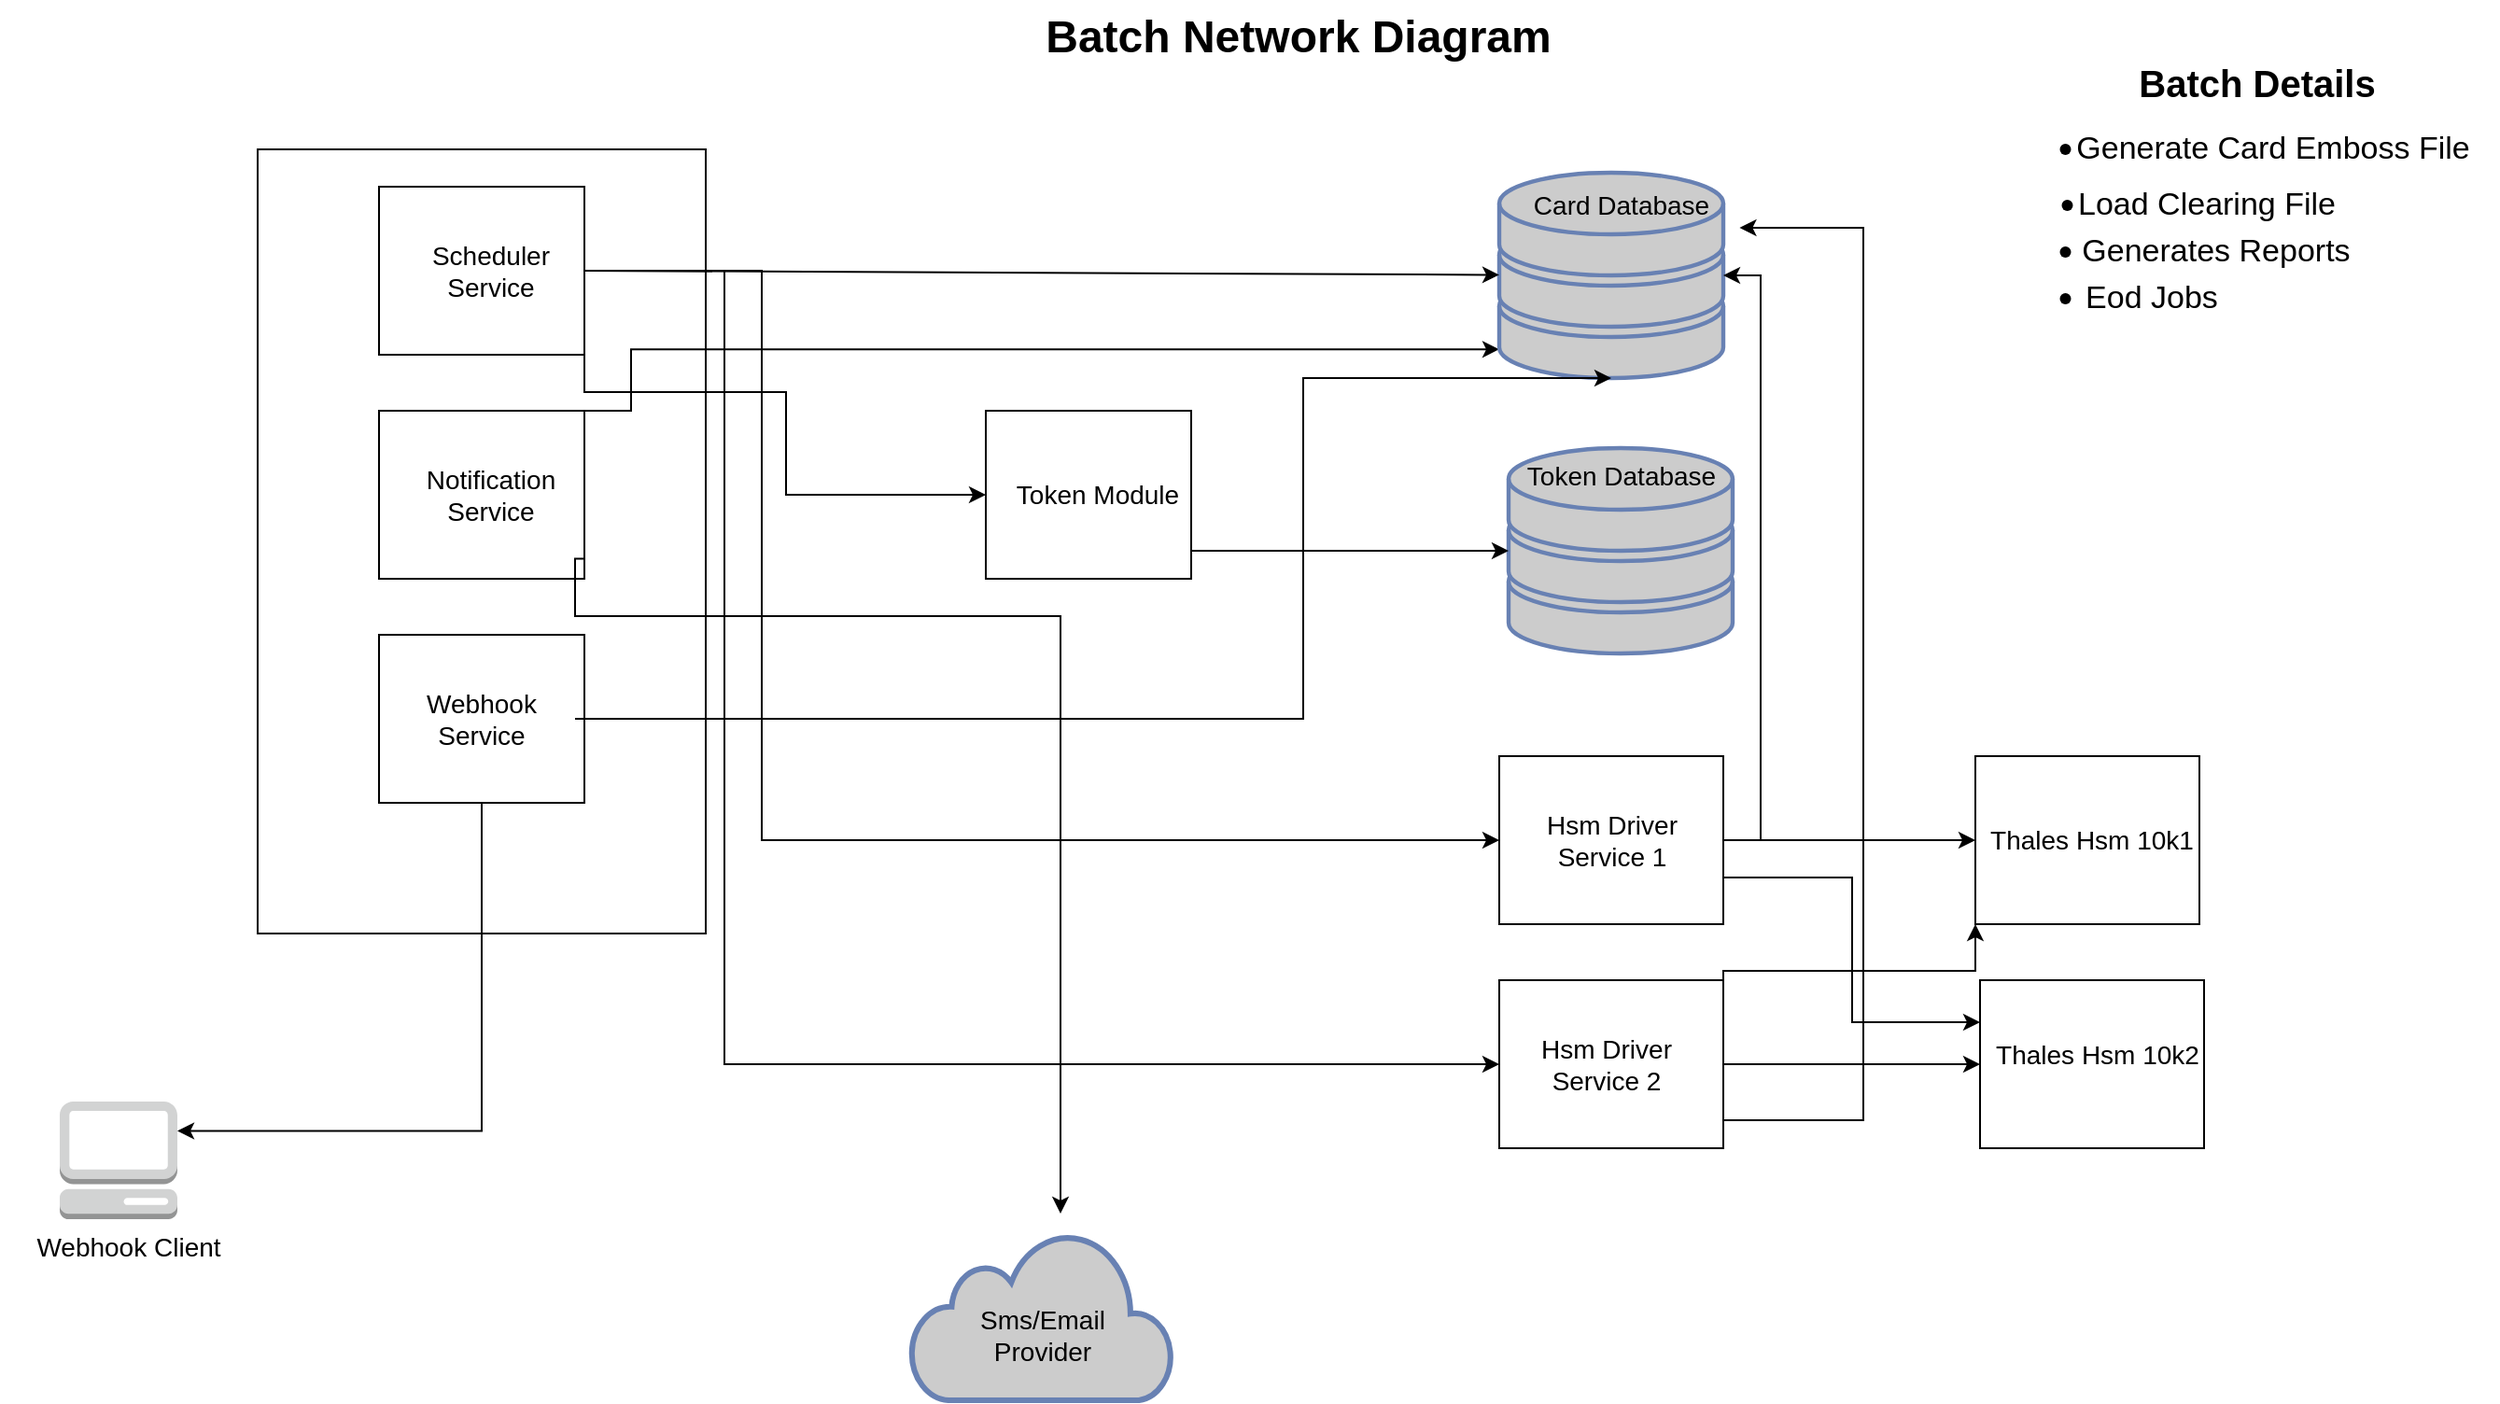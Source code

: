 <mxfile version="24.1.0" type="device">
  <diagram id="5e19ZycACNX_leYh8HEj" name="Sayfa -1">
    <mxGraphModel dx="1194" dy="662" grid="1" gridSize="10" guides="1" tooltips="1" connect="1" arrows="1" fold="1" page="1" pageScale="1" pageWidth="1654" pageHeight="1169" math="0" shadow="0">
      <root>
        <mxCell id="0" />
        <mxCell id="1" parent="0" />
        <mxCell id="6weRPcDpU1P9rH5oT9ui-3" value="Batch Network Diagram" style="text;strokeColor=none;fillColor=none;html=1;fontSize=24;fontStyle=1;verticalAlign=middle;align=center;" parent="1" vertex="1">
          <mxGeometry x="727" width="100" height="40" as="geometry" />
        </mxCell>
        <mxCell id="6weRPcDpU1P9rH5oT9ui-5" value="" style="outlineConnect=0;dashed=0;verticalLabelPosition=bottom;verticalAlign=top;align=center;html=1;shape=mxgraph.aws3.management_console;fillColor=#D2D3D3;gradientColor=none;" parent="1" vertex="1">
          <mxGeometry x="114" y="590" width="63" height="63" as="geometry" />
        </mxCell>
        <mxCell id="6weRPcDpU1P9rH5oT9ui-6" value="&lt;font style=&quot;font-size: 14px;&quot;&gt;Webhook Client&lt;/font&gt;" style="text;html=1;align=center;verticalAlign=middle;whiteSpace=wrap;rounded=0;" parent="1" vertex="1">
          <mxGeometry x="82" y="653" width="138" height="30" as="geometry" />
        </mxCell>
        <mxCell id="6weRPcDpU1P9rH5oT9ui-7" value="" style="rounded=0;whiteSpace=wrap;html=1;" parent="1" vertex="1">
          <mxGeometry x="220" y="80" width="240" height="420" as="geometry" />
        </mxCell>
        <mxCell id="aEoZDH6IMn2_SVr5e5bm-2" style="edgeStyle=orthogonalEdgeStyle;rounded=0;orthogonalLoop=1;jettySize=auto;html=1;exitX=1;exitY=0.5;exitDx=0;exitDy=0;entryX=0;entryY=0.5;entryDx=0;entryDy=0;" parent="1" source="6weRPcDpU1P9rH5oT9ui-8" target="6weRPcDpU1P9rH5oT9ui-36" edge="1">
          <mxGeometry relative="1" as="geometry">
            <Array as="points">
              <mxPoint x="490" y="145" />
              <mxPoint x="490" y="450" />
            </Array>
          </mxGeometry>
        </mxCell>
        <mxCell id="aEoZDH6IMn2_SVr5e5bm-3" style="edgeStyle=orthogonalEdgeStyle;rounded=0;orthogonalLoop=1;jettySize=auto;html=1;exitX=1;exitY=0.5;exitDx=0;exitDy=0;entryX=0;entryY=0.5;entryDx=0;entryDy=0;" parent="1" source="6weRPcDpU1P9rH5oT9ui-8" target="6weRPcDpU1P9rH5oT9ui-40" edge="1">
          <mxGeometry relative="1" as="geometry">
            <Array as="points">
              <mxPoint x="470" y="145" />
              <mxPoint x="470" y="570" />
            </Array>
          </mxGeometry>
        </mxCell>
        <mxCell id="DCrG8_Zui0ShofcKxdxm-6" style="edgeStyle=orthogonalEdgeStyle;rounded=0;orthogonalLoop=1;jettySize=auto;html=1;exitX=1;exitY=0.5;exitDx=0;exitDy=0;entryX=0;entryY=0.5;entryDx=0;entryDy=0;" parent="1" source="6weRPcDpU1P9rH5oT9ui-8" target="6weRPcDpU1P9rH5oT9ui-28" edge="1">
          <mxGeometry relative="1" as="geometry">
            <Array as="points">
              <mxPoint x="395" y="210" />
              <mxPoint x="503" y="210" />
              <mxPoint x="503" y="265" />
            </Array>
          </mxGeometry>
        </mxCell>
        <mxCell id="6weRPcDpU1P9rH5oT9ui-8" value="" style="rounded=0;whiteSpace=wrap;html=1;" parent="1" vertex="1">
          <mxGeometry x="285" y="100" width="110" height="90" as="geometry" />
        </mxCell>
        <mxCell id="6weRPcDpU1P9rH5oT9ui-9" value="&lt;font style=&quot;font-size: 14px;&quot;&gt;Scheduler Service&lt;/font&gt;" style="text;html=1;align=center;verticalAlign=middle;whiteSpace=wrap;rounded=0;" parent="1" vertex="1">
          <mxGeometry x="295" y="130" width="100" height="30" as="geometry" />
        </mxCell>
        <mxCell id="6weRPcDpU1P9rH5oT9ui-10" value="" style="rounded=0;whiteSpace=wrap;html=1;" parent="1" vertex="1">
          <mxGeometry x="285" y="220" width="110" height="90" as="geometry" />
        </mxCell>
        <mxCell id="lzx4Aw5pMxuQN_m3yhKN-1" style="edgeStyle=orthogonalEdgeStyle;rounded=0;orthogonalLoop=1;jettySize=auto;html=1;entryX=0;entryY=0.86;entryDx=0;entryDy=0;entryPerimeter=0;" parent="1" target="6weRPcDpU1P9rH5oT9ui-17" edge="1">
          <mxGeometry relative="1" as="geometry">
            <mxPoint x="350" y="220" as="sourcePoint" />
            <Array as="points">
              <mxPoint x="420" y="220" />
              <mxPoint x="420" y="187" />
            </Array>
            <mxPoint x="830" y="187" as="targetPoint" />
          </mxGeometry>
        </mxCell>
        <mxCell id="6weRPcDpU1P9rH5oT9ui-13" value="&lt;font style=&quot;font-size: 14px;&quot;&gt;Notification Service&lt;/font&gt;" style="text;html=1;align=center;verticalAlign=middle;whiteSpace=wrap;rounded=0;" parent="1" vertex="1">
          <mxGeometry x="295" y="250" width="100" height="30" as="geometry" />
        </mxCell>
        <mxCell id="6weRPcDpU1P9rH5oT9ui-14" value="" style="rounded=0;whiteSpace=wrap;html=1;" parent="1" vertex="1">
          <mxGeometry x="285" y="340" width="110" height="90" as="geometry" />
        </mxCell>
        <mxCell id="6weRPcDpU1P9rH5oT9ui-17" value="" style="fontColor=#0066CC;verticalAlign=top;verticalLabelPosition=bottom;labelPosition=center;align=center;html=1;outlineConnect=0;fillColor=#CCCCCC;strokeColor=#6881B3;gradientColor=none;gradientDirection=north;strokeWidth=2;shape=mxgraph.networks.storage;" parent="1" vertex="1">
          <mxGeometry x="885" y="92.5" width="120" height="110" as="geometry" />
        </mxCell>
        <mxCell id="lzx4Aw5pMxuQN_m3yhKN-2" style="edgeStyle=orthogonalEdgeStyle;rounded=0;orthogonalLoop=1;jettySize=auto;html=1;entryX=0.5;entryY=1;entryDx=0;entryDy=0;entryPerimeter=0;" parent="1" source="6weRPcDpU1P9rH5oT9ui-18" target="6weRPcDpU1P9rH5oT9ui-17" edge="1">
          <mxGeometry relative="1" as="geometry">
            <mxPoint x="850" y="260" as="targetPoint" />
            <Array as="points">
              <mxPoint x="780" y="385" />
              <mxPoint x="780" y="202" />
            </Array>
          </mxGeometry>
        </mxCell>
        <mxCell id="6weRPcDpU1P9rH5oT9ui-18" value="&lt;font style=&quot;font-size: 14px;&quot;&gt;Webhook Service&lt;/font&gt;" style="text;html=1;align=center;verticalAlign=middle;whiteSpace=wrap;rounded=0;" parent="1" vertex="1">
          <mxGeometry x="290" y="370" width="100" height="30" as="geometry" />
        </mxCell>
        <mxCell id="6weRPcDpU1P9rH5oT9ui-20" value="&lt;font style=&quot;font-size: 14px;&quot;&gt;Card Database&lt;/font&gt;" style="text;html=1;align=center;verticalAlign=middle;resizable=0;points=[];autosize=1;strokeColor=none;fillColor=none;" parent="1" vertex="1">
          <mxGeometry x="890" y="95" width="120" height="30" as="geometry" />
        </mxCell>
        <mxCell id="6weRPcDpU1P9rH5oT9ui-21" value="" style="fontColor=#0066CC;verticalAlign=top;verticalLabelPosition=bottom;labelPosition=center;align=center;html=1;outlineConnect=0;fillColor=#CCCCCC;strokeColor=#6881B3;gradientColor=none;gradientDirection=north;strokeWidth=2;shape=mxgraph.networks.storage;" parent="1" vertex="1">
          <mxGeometry x="890" y="240" width="120" height="110" as="geometry" />
        </mxCell>
        <mxCell id="6weRPcDpU1P9rH5oT9ui-22" value="&lt;font style=&quot;font-size: 14px;&quot;&gt;Token Database&lt;/font&gt;" style="text;html=1;align=center;verticalAlign=middle;resizable=0;points=[];autosize=1;strokeColor=none;fillColor=none;" parent="1" vertex="1">
          <mxGeometry x="890" y="240" width="120" height="30" as="geometry" />
        </mxCell>
        <mxCell id="6weRPcDpU1P9rH5oT9ui-28" value="" style="rounded=0;whiteSpace=wrap;html=1;" parent="1" vertex="1">
          <mxGeometry x="610" y="220" width="110" height="90" as="geometry" />
        </mxCell>
        <mxCell id="lzx4Aw5pMxuQN_m3yhKN-3" style="edgeStyle=orthogonalEdgeStyle;rounded=0;orthogonalLoop=1;jettySize=auto;html=1;" parent="1" source="6weRPcDpU1P9rH5oT9ui-29" target="6weRPcDpU1P9rH5oT9ui-21" edge="1">
          <mxGeometry relative="1" as="geometry">
            <Array as="points">
              <mxPoint x="720" y="265" />
              <mxPoint x="720" y="295" />
            </Array>
          </mxGeometry>
        </mxCell>
        <mxCell id="6weRPcDpU1P9rH5oT9ui-29" value="&lt;font style=&quot;font-size: 14px;&quot;&gt;Token Module&lt;/font&gt;" style="text;html=1;align=center;verticalAlign=middle;whiteSpace=wrap;rounded=0;" parent="1" vertex="1">
          <mxGeometry x="620" y="250" width="100" height="30" as="geometry" />
        </mxCell>
        <mxCell id="6weRPcDpU1P9rH5oT9ui-32" value="" style="endArrow=classic;html=1;rounded=0;exitX=1;exitY=0.5;exitDx=0;exitDy=0;" parent="1" source="6weRPcDpU1P9rH5oT9ui-8" target="6weRPcDpU1P9rH5oT9ui-17" edge="1">
          <mxGeometry width="50" height="50" relative="1" as="geometry">
            <mxPoint x="414.5" y="119" as="sourcePoint" />
            <mxPoint x="740" y="120" as="targetPoint" />
          </mxGeometry>
        </mxCell>
        <mxCell id="FvqjkVRTSDlBZZYvVC_X-5" style="edgeStyle=orthogonalEdgeStyle;rounded=0;orthogonalLoop=1;jettySize=auto;html=1;exitX=1;exitY=0.5;exitDx=0;exitDy=0;entryX=0;entryY=0.25;entryDx=0;entryDy=0;" parent="1" source="6weRPcDpU1P9rH5oT9ui-36" target="6weRPcDpU1P9rH5oT9ui-51" edge="1">
          <mxGeometry relative="1" as="geometry">
            <mxPoint x="1090" y="550.0" as="targetPoint" />
            <Array as="points">
              <mxPoint x="1005" y="470" />
              <mxPoint x="1074" y="470" />
              <mxPoint x="1074" y="547" />
            </Array>
          </mxGeometry>
        </mxCell>
        <mxCell id="6weRPcDpU1P9rH5oT9ui-36" value="" style="rounded=0;whiteSpace=wrap;html=1;" parent="1" vertex="1">
          <mxGeometry x="885" y="405" width="120" height="90" as="geometry" />
        </mxCell>
        <mxCell id="6weRPcDpU1P9rH5oT9ui-37" value="&lt;span style=&quot;font-size: 14px;&quot;&gt;Hsm Driver Service 1&lt;/span&gt;" style="text;html=1;align=center;verticalAlign=middle;whiteSpace=wrap;rounded=0;" parent="1" vertex="1">
          <mxGeometry x="887.5" y="435" width="115" height="30" as="geometry" />
        </mxCell>
        <mxCell id="FvqjkVRTSDlBZZYvVC_X-3" style="edgeStyle=orthogonalEdgeStyle;rounded=0;orthogonalLoop=1;jettySize=auto;html=1;exitX=1;exitY=0.5;exitDx=0;exitDy=0;entryX=0;entryY=0.5;entryDx=0;entryDy=0;" parent="1" source="6weRPcDpU1P9rH5oT9ui-40" target="6weRPcDpU1P9rH5oT9ui-51" edge="1">
          <mxGeometry relative="1" as="geometry" />
        </mxCell>
        <mxCell id="FvqjkVRTSDlBZZYvVC_X-4" style="edgeStyle=orthogonalEdgeStyle;rounded=0;orthogonalLoop=1;jettySize=auto;html=1;exitX=1;exitY=0.5;exitDx=0;exitDy=0;entryX=0;entryY=1;entryDx=0;entryDy=0;" parent="1" source="6weRPcDpU1P9rH5oT9ui-40" target="6weRPcDpU1P9rH5oT9ui-49" edge="1">
          <mxGeometry relative="1" as="geometry">
            <Array as="points">
              <mxPoint x="1005" y="520" />
              <mxPoint x="1140" y="520" />
            </Array>
          </mxGeometry>
        </mxCell>
        <mxCell id="6weRPcDpU1P9rH5oT9ui-40" value="" style="rounded=0;whiteSpace=wrap;html=1;" parent="1" vertex="1">
          <mxGeometry x="885" y="525" width="120" height="90" as="geometry" />
        </mxCell>
        <mxCell id="6weRPcDpU1P9rH5oT9ui-41" value="&lt;span style=&quot;font-size: 14px;&quot;&gt;Hsm Driver Service 2&lt;/span&gt;" style="text;html=1;align=center;verticalAlign=middle;whiteSpace=wrap;rounded=0;" parent="1" vertex="1">
          <mxGeometry x="885" y="555" width="115" height="30" as="geometry" />
        </mxCell>
        <mxCell id="6weRPcDpU1P9rH5oT9ui-42" value="" style="html=1;outlineConnect=0;fillColor=#CCCCCC;strokeColor=#6881B3;gradientColor=none;gradientDirection=north;strokeWidth=2;shape=mxgraph.networks.cloud;fontColor=#ffffff;" parent="1" vertex="1">
          <mxGeometry x="570" y="660" width="140" height="90" as="geometry" />
        </mxCell>
        <mxCell id="6weRPcDpU1P9rH5oT9ui-43" value="&lt;span style=&quot;font-size: 14px;&quot;&gt;Sms/Email Provider&lt;/span&gt;" style="text;html=1;align=center;verticalAlign=middle;whiteSpace=wrap;rounded=0;" parent="1" vertex="1">
          <mxGeometry x="582.5" y="700" width="115" height="30" as="geometry" />
        </mxCell>
        <mxCell id="6weRPcDpU1P9rH5oT9ui-49" value="" style="rounded=0;whiteSpace=wrap;html=1;" parent="1" vertex="1">
          <mxGeometry x="1140" y="405" width="120" height="90" as="geometry" />
        </mxCell>
        <mxCell id="6weRPcDpU1P9rH5oT9ui-50" value="&lt;span style=&quot;font-size: 14px;&quot;&gt;Thales Hsm 10k1&lt;/span&gt;" style="text;html=1;align=center;verticalAlign=middle;whiteSpace=wrap;rounded=0;" parent="1" vertex="1">
          <mxGeometry x="1145" y="435" width="115" height="30" as="geometry" />
        </mxCell>
        <mxCell id="6weRPcDpU1P9rH5oT9ui-51" value="" style="rounded=0;whiteSpace=wrap;html=1;" parent="1" vertex="1">
          <mxGeometry x="1142.5" y="525" width="120" height="90" as="geometry" />
        </mxCell>
        <mxCell id="6weRPcDpU1P9rH5oT9ui-52" value="&lt;span style=&quot;font-size: 14px;&quot;&gt;Thales Hsm 10k2&lt;/span&gt;" style="text;html=1;align=center;verticalAlign=middle;whiteSpace=wrap;rounded=0;" parent="1" vertex="1">
          <mxGeometry x="1148.25" y="550" width="115" height="30" as="geometry" />
        </mxCell>
        <mxCell id="6weRPcDpU1P9rH5oT9ui-53" value="" style="endArrow=classic;html=1;rounded=0;entryX=0;entryY=0.5;entryDx=0;entryDy=0;exitX=1;exitY=0.5;exitDx=0;exitDy=0;" parent="1" source="6weRPcDpU1P9rH5oT9ui-36" target="6weRPcDpU1P9rH5oT9ui-49" edge="1">
          <mxGeometry width="50" height="50" relative="1" as="geometry">
            <mxPoint x="1060" y="480" as="sourcePoint" />
            <mxPoint x="1137.5" y="454.5" as="targetPoint" />
          </mxGeometry>
        </mxCell>
        <mxCell id="Pp6j7_KrwNxRFyxW2bY_-1" value="&lt;font style=&quot;font-size: 17px;&quot;&gt;Generate Card Emboss File&lt;/font&gt;" style="text;html=1;align=center;verticalAlign=middle;whiteSpace=wrap;rounded=0;fontSize=17;" parent="1" vertex="1">
          <mxGeometry x="1179.25" y="65" width="240.75" height="30" as="geometry" />
        </mxCell>
        <mxCell id="Pp6j7_KrwNxRFyxW2bY_-2" value="" style="shape=waypoint;sketch=0;fillStyle=solid;size=6;pointerEvents=1;points=[];fillColor=none;resizable=0;rotatable=0;perimeter=centerPerimeter;snapToPoint=1;" parent="1" vertex="1">
          <mxGeometry x="1178.25" y="70" width="20" height="20" as="geometry" />
        </mxCell>
        <mxCell id="Pp6j7_KrwNxRFyxW2bY_-3" value="&lt;span style=&quot;font-size: 20px;&quot;&gt;&lt;b&gt;Batch Details&lt;/b&gt;&lt;/span&gt;" style="text;html=1;align=center;verticalAlign=middle;whiteSpace=wrap;rounded=0;fontSize=17;" parent="1" vertex="1">
          <mxGeometry x="1220" y="30" width="141.75" height="30" as="geometry" />
        </mxCell>
        <mxCell id="Pp6j7_KrwNxRFyxW2bY_-4" value="&lt;font style=&quot;font-size: 17px;&quot;&gt;Load Clearing File&lt;/font&gt;" style="text;html=1;align=center;verticalAlign=middle;whiteSpace=wrap;rounded=0;fontSize=17;" parent="1" vertex="1">
          <mxGeometry x="1148.25" y="95" width="231.75" height="30" as="geometry" />
        </mxCell>
        <mxCell id="Pp6j7_KrwNxRFyxW2bY_-5" value="" style="shape=waypoint;sketch=0;fillStyle=solid;size=6;pointerEvents=1;points=[];fillColor=none;resizable=0;rotatable=0;perimeter=centerPerimeter;snapToPoint=1;" parent="1" vertex="1">
          <mxGeometry x="1179.25" y="100" width="20" height="20" as="geometry" />
        </mxCell>
        <mxCell id="Pp6j7_KrwNxRFyxW2bY_-6" value="&lt;font style=&quot;font-size: 17px;&quot;&gt;Generates Reports&lt;/font&gt;" style="text;html=1;align=center;verticalAlign=middle;whiteSpace=wrap;rounded=0;fontSize=17;" parent="1" vertex="1">
          <mxGeometry x="1158.25" y="120" width="221.75" height="30" as="geometry" />
        </mxCell>
        <mxCell id="Pp6j7_KrwNxRFyxW2bY_-7" value="" style="shape=waypoint;sketch=0;fillStyle=solid;size=6;pointerEvents=1;points=[];fillColor=none;resizable=0;rotatable=0;perimeter=centerPerimeter;snapToPoint=1;" parent="1" vertex="1">
          <mxGeometry x="1178.25" y="125" width="20" height="20" as="geometry" />
        </mxCell>
        <mxCell id="Pp6j7_KrwNxRFyxW2bY_-8" value="&lt;font style=&quot;font-size: 17px;&quot;&gt;Eod Jobs&lt;/font&gt;" style="text;html=1;align=center;verticalAlign=middle;whiteSpace=wrap;rounded=0;fontSize=17;" parent="1" vertex="1">
          <mxGeometry x="1179.25" y="145" width="110.75" height="30" as="geometry" />
        </mxCell>
        <mxCell id="Pp6j7_KrwNxRFyxW2bY_-9" value="" style="shape=waypoint;sketch=0;fillStyle=solid;size=6;pointerEvents=1;points=[];fillColor=none;resizable=0;rotatable=0;perimeter=centerPerimeter;snapToPoint=1;" parent="1" vertex="1">
          <mxGeometry x="1178.25" y="150" width="20" height="20" as="geometry" />
        </mxCell>
        <mxCell id="pT2yPr4pSlSUedc0J4UR-1" style="edgeStyle=orthogonalEdgeStyle;rounded=0;orthogonalLoop=1;jettySize=auto;html=1;exitX=1.002;exitY=0.881;exitDx=0;exitDy=0;exitPerimeter=0;" parent="1" source="6weRPcDpU1P9rH5oT9ui-10" edge="1">
          <mxGeometry relative="1" as="geometry">
            <mxPoint x="650" y="650" as="targetPoint" />
            <Array as="points">
              <mxPoint x="390" y="299" />
              <mxPoint x="390" y="330" />
              <mxPoint x="650" y="330" />
            </Array>
            <mxPoint x="390" y="300" as="sourcePoint" />
          </mxGeometry>
        </mxCell>
        <mxCell id="FvqjkVRTSDlBZZYvVC_X-1" style="edgeStyle=orthogonalEdgeStyle;rounded=0;orthogonalLoop=1;jettySize=auto;html=1;exitX=0.5;exitY=1;exitDx=0;exitDy=0;entryX=1;entryY=0.25;entryDx=0;entryDy=0;entryPerimeter=0;" parent="1" source="6weRPcDpU1P9rH5oT9ui-14" target="6weRPcDpU1P9rH5oT9ui-5" edge="1">
          <mxGeometry relative="1" as="geometry" />
        </mxCell>
        <mxCell id="DCrG8_Zui0ShofcKxdxm-2" style="edgeStyle=orthogonalEdgeStyle;rounded=0;orthogonalLoop=1;jettySize=auto;html=1;exitX=1;exitY=0.5;exitDx=0;exitDy=0;entryX=1;entryY=0.5;entryDx=0;entryDy=0;entryPerimeter=0;" parent="1" source="6weRPcDpU1P9rH5oT9ui-36" target="6weRPcDpU1P9rH5oT9ui-17" edge="1">
          <mxGeometry relative="1" as="geometry" />
        </mxCell>
        <mxCell id="DCrG8_Zui0ShofcKxdxm-3" style="edgeStyle=orthogonalEdgeStyle;rounded=0;orthogonalLoop=1;jettySize=auto;html=1;exitX=1;exitY=0.5;exitDx=0;exitDy=0;entryX=1.031;entryY=0.9;entryDx=0;entryDy=0;entryPerimeter=0;" parent="1" source="6weRPcDpU1P9rH5oT9ui-40" target="6weRPcDpU1P9rH5oT9ui-20" edge="1">
          <mxGeometry relative="1" as="geometry">
            <Array as="points">
              <mxPoint x="1005" y="600" />
              <mxPoint x="1080" y="600" />
              <mxPoint x="1080" y="122" />
            </Array>
          </mxGeometry>
        </mxCell>
      </root>
    </mxGraphModel>
  </diagram>
</mxfile>

